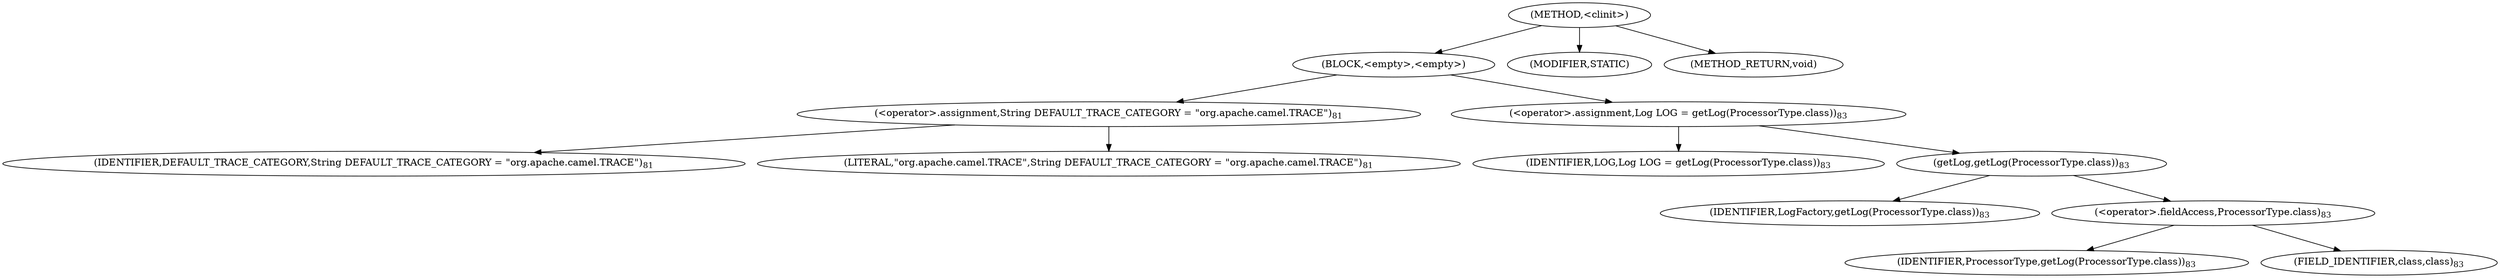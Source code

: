 digraph "&lt;clinit&gt;" {  
"3876" [label = <(METHOD,&lt;clinit&gt;)> ]
"3877" [label = <(BLOCK,&lt;empty&gt;,&lt;empty&gt;)> ]
"3878" [label = <(&lt;operator&gt;.assignment,String DEFAULT_TRACE_CATEGORY = &quot;org.apache.camel.TRACE&quot;)<SUB>81</SUB>> ]
"3879" [label = <(IDENTIFIER,DEFAULT_TRACE_CATEGORY,String DEFAULT_TRACE_CATEGORY = &quot;org.apache.camel.TRACE&quot;)<SUB>81</SUB>> ]
"3880" [label = <(LITERAL,&quot;org.apache.camel.TRACE&quot;,String DEFAULT_TRACE_CATEGORY = &quot;org.apache.camel.TRACE&quot;)<SUB>81</SUB>> ]
"3881" [label = <(&lt;operator&gt;.assignment,Log LOG = getLog(ProcessorType.class))<SUB>83</SUB>> ]
"3882" [label = <(IDENTIFIER,LOG,Log LOG = getLog(ProcessorType.class))<SUB>83</SUB>> ]
"3883" [label = <(getLog,getLog(ProcessorType.class))<SUB>83</SUB>> ]
"3884" [label = <(IDENTIFIER,LogFactory,getLog(ProcessorType.class))<SUB>83</SUB>> ]
"3885" [label = <(&lt;operator&gt;.fieldAccess,ProcessorType.class)<SUB>83</SUB>> ]
"3886" [label = <(IDENTIFIER,ProcessorType,getLog(ProcessorType.class))<SUB>83</SUB>> ]
"3887" [label = <(FIELD_IDENTIFIER,class,class)<SUB>83</SUB>> ]
"3888" [label = <(MODIFIER,STATIC)> ]
"3889" [label = <(METHOD_RETURN,void)> ]
  "3876" -> "3877" 
  "3876" -> "3888" 
  "3876" -> "3889" 
  "3877" -> "3878" 
  "3877" -> "3881" 
  "3878" -> "3879" 
  "3878" -> "3880" 
  "3881" -> "3882" 
  "3881" -> "3883" 
  "3883" -> "3884" 
  "3883" -> "3885" 
  "3885" -> "3886" 
  "3885" -> "3887" 
}
